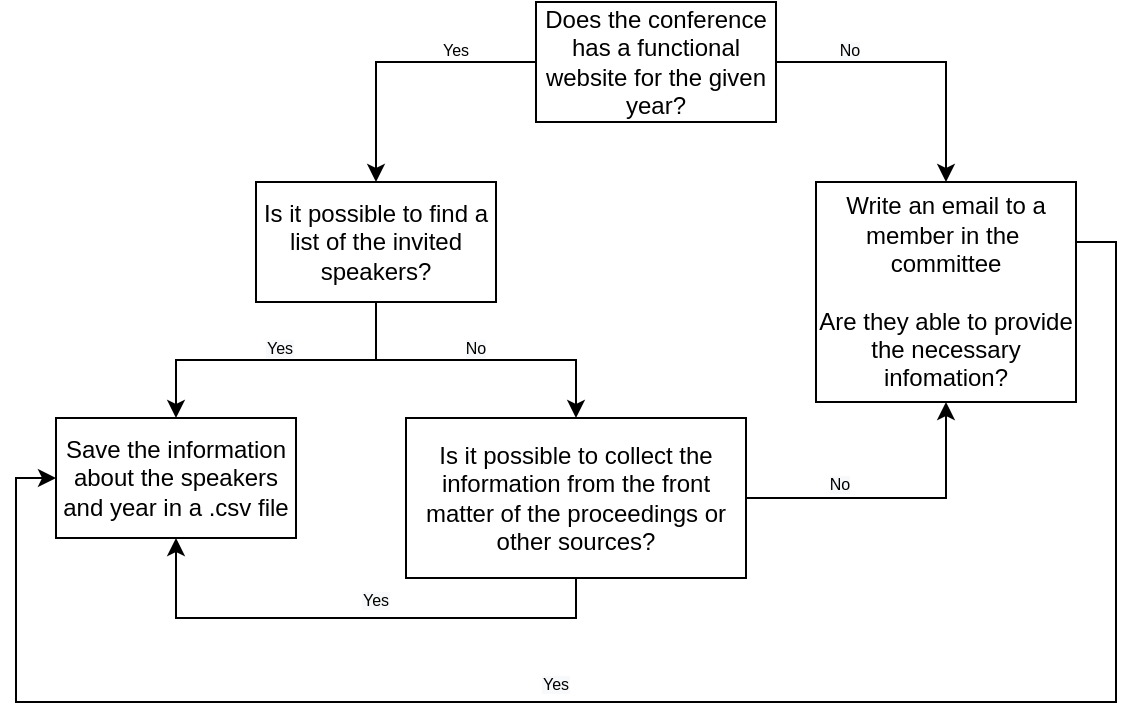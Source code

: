 <mxfile version="21.1.4" type="github">
  <diagram id="C5RBs43oDa-KdzZeNtuy" name="Page-1">
    <mxGraphModel dx="988" dy="535" grid="1" gridSize="10" guides="1" tooltips="1" connect="1" arrows="1" fold="1" page="1" pageScale="1" pageWidth="827" pageHeight="1169" math="0" shadow="0">
      <root>
        <mxCell id="WIyWlLk6GJQsqaUBKTNV-0" />
        <mxCell id="WIyWlLk6GJQsqaUBKTNV-1" parent="WIyWlLk6GJQsqaUBKTNV-0" />
        <mxCell id="OwJwtx9q1fNAAsH3XogG-12" value="" style="edgeStyle=orthogonalEdgeStyle;rounded=0;sketch=0;orthogonalLoop=1;jettySize=auto;html=1;labelBorderColor=none;" parent="WIyWlLk6GJQsqaUBKTNV-1" source="OwJwtx9q1fNAAsH3XogG-4" target="OwJwtx9q1fNAAsH3XogG-11" edge="1">
          <mxGeometry relative="1" as="geometry" />
        </mxCell>
        <mxCell id="OwJwtx9q1fNAAsH3XogG-15" value="" style="edgeStyle=orthogonalEdgeStyle;rounded=0;sketch=0;orthogonalLoop=1;jettySize=auto;html=1;labelBorderColor=none;" parent="WIyWlLk6GJQsqaUBKTNV-1" source="OwJwtx9q1fNAAsH3XogG-4" target="OwJwtx9q1fNAAsH3XogG-14" edge="1">
          <mxGeometry relative="1" as="geometry" />
        </mxCell>
        <mxCell id="OwJwtx9q1fNAAsH3XogG-4" value="&lt;span&gt;Is it possible to find a list of the invited speakers?&lt;/span&gt;" style="rounded=0;whiteSpace=wrap;html=1;" parent="WIyWlLk6GJQsqaUBKTNV-1" vertex="1">
          <mxGeometry x="160" y="160" width="120" height="60" as="geometry" />
        </mxCell>
        <mxCell id="OwJwtx9q1fNAAsH3XogG-9" style="edgeStyle=orthogonalEdgeStyle;rounded=0;sketch=0;orthogonalLoop=1;jettySize=auto;html=1;entryX=0.5;entryY=0;entryDx=0;entryDy=0;labelBorderColor=none;" parent="WIyWlLk6GJQsqaUBKTNV-1" source="OwJwtx9q1fNAAsH3XogG-6" target="OwJwtx9q1fNAAsH3XogG-7" edge="1">
          <mxGeometry relative="1" as="geometry" />
        </mxCell>
        <mxCell id="OwJwtx9q1fNAAsH3XogG-24" style="edgeStyle=orthogonalEdgeStyle;rounded=0;sketch=0;orthogonalLoop=1;jettySize=auto;html=1;entryX=0.5;entryY=0;entryDx=0;entryDy=0;labelBorderColor=none;fontSize=8;" parent="WIyWlLk6GJQsqaUBKTNV-1" source="OwJwtx9q1fNAAsH3XogG-6" target="OwJwtx9q1fNAAsH3XogG-4" edge="1">
          <mxGeometry relative="1" as="geometry" />
        </mxCell>
        <mxCell id="OwJwtx9q1fNAAsH3XogG-6" value="&lt;span&gt;Does the conference has a functional website for the given year?&lt;/span&gt;" style="rounded=0;whiteSpace=wrap;html=1;" parent="WIyWlLk6GJQsqaUBKTNV-1" vertex="1">
          <mxGeometry x="300" y="70" width="120" height="60" as="geometry" />
        </mxCell>
        <mxCell id="tWJyT4vsedv8jST5tckC-0" style="edgeStyle=orthogonalEdgeStyle;rounded=0;orthogonalLoop=1;jettySize=auto;html=1;entryX=0;entryY=0.5;entryDx=0;entryDy=0;" parent="WIyWlLk6GJQsqaUBKTNV-1" source="OwJwtx9q1fNAAsH3XogG-7" target="OwJwtx9q1fNAAsH3XogG-11" edge="1">
          <mxGeometry relative="1" as="geometry">
            <Array as="points">
              <mxPoint x="590" y="190" />
              <mxPoint x="590" y="420" />
              <mxPoint x="40" y="420" />
              <mxPoint x="40" y="308" />
            </Array>
          </mxGeometry>
        </mxCell>
        <mxCell id="OwJwtx9q1fNAAsH3XogG-7" value="Write an email to a member in the&amp;nbsp; committee&lt;br&gt;&lt;br&gt;Are they able to provide the necessary infomation?" style="rounded=0;whiteSpace=wrap;html=1;" parent="WIyWlLk6GJQsqaUBKTNV-1" vertex="1">
          <mxGeometry x="440" y="160" width="130" height="110" as="geometry" />
        </mxCell>
        <mxCell id="OwJwtx9q1fNAAsH3XogG-11" value="Save the information about the speakers and year in a .csv file" style="rounded=0;whiteSpace=wrap;html=1;" parent="WIyWlLk6GJQsqaUBKTNV-1" vertex="1">
          <mxGeometry x="60" y="278" width="120" height="60" as="geometry" />
        </mxCell>
        <mxCell id="OwJwtx9q1fNAAsH3XogG-17" style="edgeStyle=orthogonalEdgeStyle;rounded=0;sketch=0;orthogonalLoop=1;jettySize=auto;html=1;entryX=0.5;entryY=1;entryDx=0;entryDy=0;labelBorderColor=none;" parent="WIyWlLk6GJQsqaUBKTNV-1" source="OwJwtx9q1fNAAsH3XogG-14" target="OwJwtx9q1fNAAsH3XogG-7" edge="1">
          <mxGeometry relative="1" as="geometry" />
        </mxCell>
        <mxCell id="OwJwtx9q1fNAAsH3XogG-22" style="edgeStyle=orthogonalEdgeStyle;rounded=0;sketch=0;orthogonalLoop=1;jettySize=auto;html=1;exitX=0.5;exitY=1;exitDx=0;exitDy=0;entryX=0.5;entryY=1;entryDx=0;entryDy=0;labelBorderColor=none;fontSize=8;" parent="WIyWlLk6GJQsqaUBKTNV-1" source="OwJwtx9q1fNAAsH3XogG-14" target="OwJwtx9q1fNAAsH3XogG-11" edge="1">
          <mxGeometry relative="1" as="geometry" />
        </mxCell>
        <mxCell id="OwJwtx9q1fNAAsH3XogG-14" value="&lt;span&gt;Is it possible to collect the information from the front matter of the proceedings or other sources?&lt;/span&gt;" style="rounded=0;whiteSpace=wrap;html=1;" parent="WIyWlLk6GJQsqaUBKTNV-1" vertex="1">
          <mxGeometry x="235" y="278" width="170" height="80" as="geometry" />
        </mxCell>
        <mxCell id="OwJwtx9q1fNAAsH3XogG-18" value="&lt;font style=&quot;font-size: 8px&quot;&gt;Yes&lt;/font&gt;" style="text;html=1;strokeColor=none;fillColor=none;align=center;verticalAlign=middle;whiteSpace=wrap;rounded=0;" parent="WIyWlLk6GJQsqaUBKTNV-1" vertex="1">
          <mxGeometry x="235" y="83" width="50" height="20" as="geometry" />
        </mxCell>
        <mxCell id="OwJwtx9q1fNAAsH3XogG-21" value="&lt;span style=&quot;color: rgb(0, 0, 0); font-family: helvetica; font-size: 8px; font-style: normal; font-weight: 400; letter-spacing: normal; text-indent: 0px; text-transform: none; word-spacing: 0px; background-color: rgb(248, 249, 250); display: inline; float: none;&quot;&gt;Yes&lt;/span&gt;" style="text;whiteSpace=wrap;html=1;fontSize=8;align=center;" parent="WIyWlLk6GJQsqaUBKTNV-1" vertex="1">
          <mxGeometry x="152" y="232" width="40" height="30" as="geometry" />
        </mxCell>
        <mxCell id="OwJwtx9q1fNAAsH3XogG-25" value="&lt;span style=&quot;color: rgb(0, 0, 0); font-family: helvetica; font-size: 8px; font-style: normal; font-weight: 400; letter-spacing: normal; text-indent: 0px; text-transform: none; word-spacing: 0px; background-color: rgb(248, 249, 250); display: inline; float: none;&quot;&gt;Yes&lt;/span&gt;" style="text;whiteSpace=wrap;html=1;fontSize=8;align=center;" parent="WIyWlLk6GJQsqaUBKTNV-1" vertex="1">
          <mxGeometry x="200" y="358" width="40" height="30" as="geometry" />
        </mxCell>
        <mxCell id="OwJwtx9q1fNAAsH3XogG-26" value="&lt;span style=&quot;color: rgb(0 , 0 , 0) ; font-family: &amp;#34;helvetica&amp;#34; ; font-size: 8px ; font-style: normal ; font-weight: 400 ; letter-spacing: normal ; text-indent: 0px ; text-transform: none ; word-spacing: 0px ; background-color: rgb(248 , 249 , 250) ; display: inline ; float: none&quot;&gt;No&lt;/span&gt;" style="text;whiteSpace=wrap;html=1;fontSize=8;align=center;" parent="WIyWlLk6GJQsqaUBKTNV-1" vertex="1">
          <mxGeometry x="250" y="232" width="40" height="30" as="geometry" />
        </mxCell>
        <mxCell id="OwJwtx9q1fNAAsH3XogG-27" value="&lt;span style=&quot;color: rgb(0 , 0 , 0) ; font-family: &amp;#34;helvetica&amp;#34; ; font-size: 8px ; font-style: normal ; font-weight: 400 ; letter-spacing: normal ; text-indent: 0px ; text-transform: none ; word-spacing: 0px ; background-color: rgb(248 , 249 , 250) ; display: inline ; float: none&quot;&gt;No&lt;br&gt;&lt;/span&gt;" style="text;whiteSpace=wrap;html=1;fontSize=8;align=center;" parent="WIyWlLk6GJQsqaUBKTNV-1" vertex="1">
          <mxGeometry x="437" y="83" width="40" height="30" as="geometry" />
        </mxCell>
        <mxCell id="OwJwtx9q1fNAAsH3XogG-28" value="&lt;span style=&quot;color: rgb(0 , 0 , 0) ; font-family: &amp;#34;helvetica&amp;#34; ; font-size: 8px ; font-style: normal ; font-weight: 400 ; letter-spacing: normal ; text-indent: 0px ; text-transform: none ; word-spacing: 0px ; background-color: rgb(248 , 249 , 250) ; display: inline ; float: none&quot;&gt;No&lt;br&gt;&lt;/span&gt;" style="text;whiteSpace=wrap;html=1;fontSize=8;align=center;" parent="WIyWlLk6GJQsqaUBKTNV-1" vertex="1">
          <mxGeometry x="432" y="300" width="40" height="30" as="geometry" />
        </mxCell>
        <mxCell id="tWJyT4vsedv8jST5tckC-1" value="&lt;span style=&quot;color: rgb(0, 0, 0); font-family: helvetica; font-size: 8px; font-style: normal; font-weight: 400; letter-spacing: normal; text-indent: 0px; text-transform: none; word-spacing: 0px; background-color: rgb(248, 249, 250); display: inline; float: none;&quot;&gt;Yes&lt;/span&gt;" style="text;whiteSpace=wrap;html=1;fontSize=8;align=center;" parent="WIyWlLk6GJQsqaUBKTNV-1" vertex="1">
          <mxGeometry x="290" y="400" width="40" height="30" as="geometry" />
        </mxCell>
      </root>
    </mxGraphModel>
  </diagram>
</mxfile>

